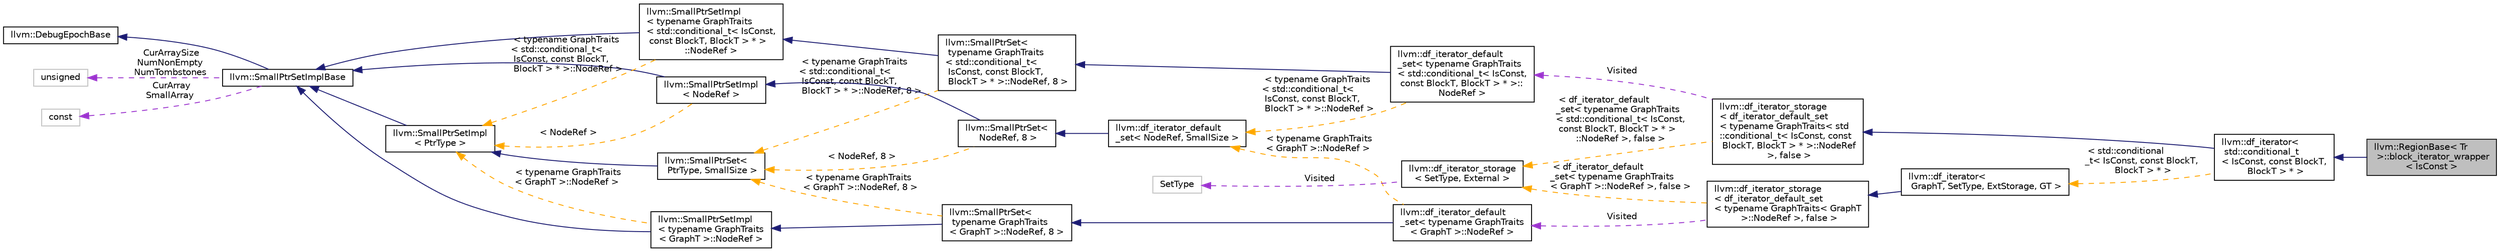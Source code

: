 digraph "llvm::RegionBase&lt; Tr &gt;::block_iterator_wrapper&lt; IsConst &gt;"
{
 // LATEX_PDF_SIZE
  bgcolor="transparent";
  edge [fontname="Helvetica",fontsize="10",labelfontname="Helvetica",labelfontsize="10"];
  node [fontname="Helvetica",fontsize="10",shape=record];
  rankdir="LR";
  Node1 [label="llvm::RegionBase\< Tr\l \>::block_iterator_wrapper\l\< IsConst \>",height=0.2,width=0.4,color="black", fillcolor="grey75", style="filled", fontcolor="black",tooltip=" "];
  Node2 -> Node1 [dir="back",color="midnightblue",fontsize="10",style="solid",fontname="Helvetica"];
  Node2 [label="llvm::df_iterator\<\l std::conditional_t\l\< IsConst, const BlockT,\l BlockT \> * \>",height=0.2,width=0.4,color="black",URL="$classllvm_1_1df__iterator.html",tooltip=" "];
  Node3 -> Node2 [dir="back",color="midnightblue",fontsize="10",style="solid",fontname="Helvetica"];
  Node3 [label="llvm::df_iterator_storage\l\< df_iterator_default_set\l\< typename GraphTraits\< std\l::conditional_t\< IsConst, const\l BlockT, BlockT \> * \>::NodeRef\l \>, false \>",height=0.2,width=0.4,color="black",URL="$classllvm_1_1df__iterator__storage.html",tooltip=" "];
  Node4 -> Node3 [dir="back",color="darkorchid3",fontsize="10",style="dashed",label=" Visited" ,fontname="Helvetica"];
  Node4 [label="llvm::df_iterator_default\l_set\< typename GraphTraits\l\< std::conditional_t\< IsConst,\l const BlockT, BlockT \> * \>::\lNodeRef \>",height=0.2,width=0.4,color="black",URL="$structllvm_1_1df__iterator__default__set.html",tooltip=" "];
  Node5 -> Node4 [dir="back",color="midnightblue",fontsize="10",style="solid",fontname="Helvetica"];
  Node5 [label="llvm::SmallPtrSet\<\l typename GraphTraits\l\< std::conditional_t\<\l IsConst, const BlockT,\l BlockT \> * \>::NodeRef, 8 \>",height=0.2,width=0.4,color="black",URL="$classllvm_1_1SmallPtrSet.html",tooltip=" "];
  Node6 -> Node5 [dir="back",color="midnightblue",fontsize="10",style="solid",fontname="Helvetica"];
  Node6 [label="llvm::SmallPtrSetImpl\l\< typename GraphTraits\l\< std::conditional_t\< IsConst,\l const BlockT, BlockT \> * \>\l::NodeRef \>",height=0.2,width=0.4,color="black",URL="$classllvm_1_1SmallPtrSetImpl.html",tooltip=" "];
  Node7 -> Node6 [dir="back",color="midnightblue",fontsize="10",style="solid",fontname="Helvetica"];
  Node7 [label="llvm::SmallPtrSetImplBase",height=0.2,width=0.4,color="black",URL="$classllvm_1_1SmallPtrSetImplBase.html",tooltip="SmallPtrSetImplBase - This is the common code shared among all the SmallPtrSet<>'s,..."];
  Node8 -> Node7 [dir="back",color="midnightblue",fontsize="10",style="solid",fontname="Helvetica"];
  Node8 [label="llvm::DebugEpochBase",height=0.2,width=0.4,color="black",URL="$classllvm_1_1DebugEpochBase.html",tooltip="A base class for data structure classes wishing to make iterators (\"handles\") pointing into themselve..."];
  Node9 -> Node7 [dir="back",color="darkorchid3",fontsize="10",style="dashed",label=" CurArraySize\nNumNonEmpty\nNumTombstones" ,fontname="Helvetica"];
  Node9 [label="unsigned",height=0.2,width=0.4,color="grey75",tooltip=" "];
  Node10 -> Node7 [dir="back",color="darkorchid3",fontsize="10",style="dashed",label=" CurArray\nSmallArray" ,fontname="Helvetica"];
  Node10 [label="const",height=0.2,width=0.4,color="grey75",tooltip=" "];
  Node11 -> Node6 [dir="back",color="orange",fontsize="10",style="dashed",label=" \< typename GraphTraits\l\< std::conditional_t\<\l IsConst, const BlockT,\l BlockT \> * \>::NodeRef \>" ,fontname="Helvetica"];
  Node11 [label="llvm::SmallPtrSetImpl\l\< PtrType \>",height=0.2,width=0.4,color="black",URL="$classllvm_1_1SmallPtrSetImpl.html",tooltip="A templated base class for SmallPtrSet which provides the typesafe interface that is common across al..."];
  Node7 -> Node11 [dir="back",color="midnightblue",fontsize="10",style="solid",fontname="Helvetica"];
  Node12 -> Node5 [dir="back",color="orange",fontsize="10",style="dashed",label=" \< typename GraphTraits\l\< std::conditional_t\<\l IsConst, const BlockT,\l BlockT \> * \>::NodeRef, 8 \>" ,fontname="Helvetica"];
  Node12 [label="llvm::SmallPtrSet\<\l PtrType, SmallSize \>",height=0.2,width=0.4,color="black",URL="$classllvm_1_1SmallPtrSet.html",tooltip="SmallPtrSet - This class implements a set which is optimized for holding SmallSize or less elements."];
  Node11 -> Node12 [dir="back",color="midnightblue",fontsize="10",style="solid",fontname="Helvetica"];
  Node13 -> Node4 [dir="back",color="orange",fontsize="10",style="dashed",label=" \< typename GraphTraits\l\< std::conditional_t\<\l IsConst, const BlockT,\l BlockT \> * \>::NodeRef \>" ,fontname="Helvetica"];
  Node13 [label="llvm::df_iterator_default\l_set\< NodeRef, SmallSize \>",height=0.2,width=0.4,color="black",URL="$structllvm_1_1df__iterator__default__set.html",tooltip=" "];
  Node14 -> Node13 [dir="back",color="midnightblue",fontsize="10",style="solid",fontname="Helvetica"];
  Node14 [label="llvm::SmallPtrSet\<\l NodeRef, 8 \>",height=0.2,width=0.4,color="black",URL="$classllvm_1_1SmallPtrSet.html",tooltip=" "];
  Node15 -> Node14 [dir="back",color="midnightblue",fontsize="10",style="solid",fontname="Helvetica"];
  Node15 [label="llvm::SmallPtrSetImpl\l\< NodeRef \>",height=0.2,width=0.4,color="black",URL="$classllvm_1_1SmallPtrSetImpl.html",tooltip=" "];
  Node7 -> Node15 [dir="back",color="midnightblue",fontsize="10",style="solid",fontname="Helvetica"];
  Node11 -> Node15 [dir="back",color="orange",fontsize="10",style="dashed",label=" \< NodeRef \>" ,fontname="Helvetica"];
  Node12 -> Node14 [dir="back",color="orange",fontsize="10",style="dashed",label=" \< NodeRef, 8 \>" ,fontname="Helvetica"];
  Node16 -> Node3 [dir="back",color="orange",fontsize="10",style="dashed",label=" \< df_iterator_default\l_set\< typename GraphTraits\l\< std::conditional_t\< IsConst,\l const BlockT, BlockT \> * \>\l::NodeRef \>, false \>" ,fontname="Helvetica"];
  Node16 [label="llvm::df_iterator_storage\l\< SetType, External \>",height=0.2,width=0.4,color="black",URL="$classllvm_1_1df__iterator__storage.html",tooltip=" "];
  Node17 -> Node16 [dir="back",color="darkorchid3",fontsize="10",style="dashed",label=" Visited" ,fontname="Helvetica"];
  Node17 [label="SetType",height=0.2,width=0.4,color="grey75",tooltip=" "];
  Node18 -> Node2 [dir="back",color="orange",fontsize="10",style="dashed",label=" \< std::conditional\l_t\< IsConst, const BlockT,\l BlockT \> * \>" ,fontname="Helvetica"];
  Node18 [label="llvm::df_iterator\<\l GraphT, SetType, ExtStorage, GT \>",height=0.2,width=0.4,color="black",URL="$classllvm_1_1df__iterator.html",tooltip=" "];
  Node19 -> Node18 [dir="back",color="midnightblue",fontsize="10",style="solid",fontname="Helvetica"];
  Node19 [label="llvm::df_iterator_storage\l\< df_iterator_default_set\l\< typename GraphTraits\< GraphT\l \>::NodeRef \>, false \>",height=0.2,width=0.4,color="black",URL="$classllvm_1_1df__iterator__storage.html",tooltip=" "];
  Node20 -> Node19 [dir="back",color="darkorchid3",fontsize="10",style="dashed",label=" Visited" ,fontname="Helvetica"];
  Node20 [label="llvm::df_iterator_default\l_set\< typename GraphTraits\l\< GraphT \>::NodeRef \>",height=0.2,width=0.4,color="black",URL="$structllvm_1_1df__iterator__default__set.html",tooltip=" "];
  Node21 -> Node20 [dir="back",color="midnightblue",fontsize="10",style="solid",fontname="Helvetica"];
  Node21 [label="llvm::SmallPtrSet\<\l typename GraphTraits\l\< GraphT \>::NodeRef, 8 \>",height=0.2,width=0.4,color="black",URL="$classllvm_1_1SmallPtrSet.html",tooltip=" "];
  Node22 -> Node21 [dir="back",color="midnightblue",fontsize="10",style="solid",fontname="Helvetica"];
  Node22 [label="llvm::SmallPtrSetImpl\l\< typename GraphTraits\l\< GraphT \>::NodeRef \>",height=0.2,width=0.4,color="black",URL="$classllvm_1_1SmallPtrSetImpl.html",tooltip=" "];
  Node7 -> Node22 [dir="back",color="midnightblue",fontsize="10",style="solid",fontname="Helvetica"];
  Node11 -> Node22 [dir="back",color="orange",fontsize="10",style="dashed",label=" \< typename GraphTraits\l\< GraphT \>::NodeRef \>" ,fontname="Helvetica"];
  Node12 -> Node21 [dir="back",color="orange",fontsize="10",style="dashed",label=" \< typename GraphTraits\l\< GraphT \>::NodeRef, 8 \>" ,fontname="Helvetica"];
  Node13 -> Node20 [dir="back",color="orange",fontsize="10",style="dashed",label=" \< typename GraphTraits\l\< GraphT \>::NodeRef \>" ,fontname="Helvetica"];
  Node16 -> Node19 [dir="back",color="orange",fontsize="10",style="dashed",label=" \< df_iterator_default\l_set\< typename GraphTraits\l\< GraphT \>::NodeRef \>, false \>" ,fontname="Helvetica"];
}
